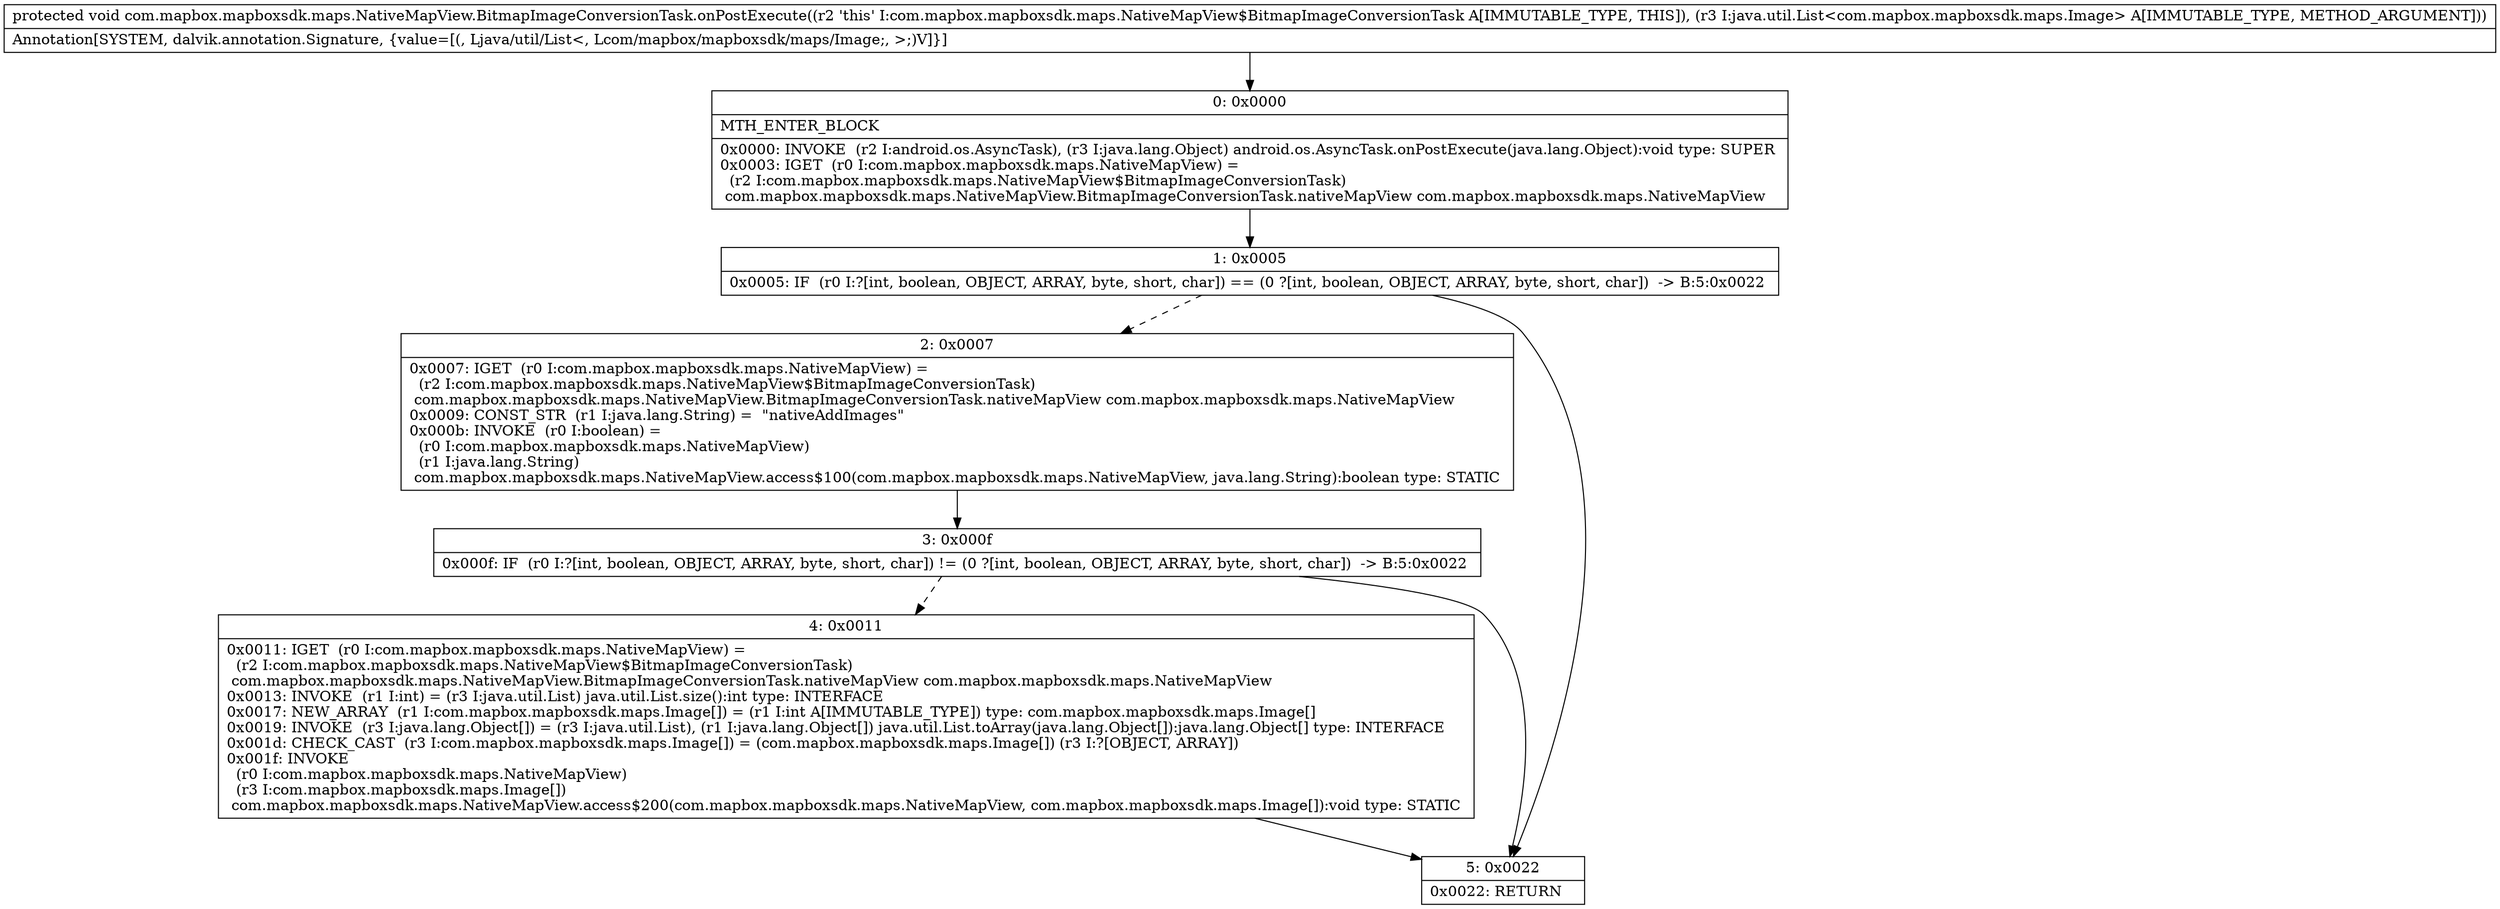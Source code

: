 digraph "CFG forcom.mapbox.mapboxsdk.maps.NativeMapView.BitmapImageConversionTask.onPostExecute(Ljava\/util\/List;)V" {
Node_0 [shape=record,label="{0\:\ 0x0000|MTH_ENTER_BLOCK\l|0x0000: INVOKE  (r2 I:android.os.AsyncTask), (r3 I:java.lang.Object) android.os.AsyncTask.onPostExecute(java.lang.Object):void type: SUPER \l0x0003: IGET  (r0 I:com.mapbox.mapboxsdk.maps.NativeMapView) = \l  (r2 I:com.mapbox.mapboxsdk.maps.NativeMapView$BitmapImageConversionTask)\l com.mapbox.mapboxsdk.maps.NativeMapView.BitmapImageConversionTask.nativeMapView com.mapbox.mapboxsdk.maps.NativeMapView \l}"];
Node_1 [shape=record,label="{1\:\ 0x0005|0x0005: IF  (r0 I:?[int, boolean, OBJECT, ARRAY, byte, short, char]) == (0 ?[int, boolean, OBJECT, ARRAY, byte, short, char])  \-\> B:5:0x0022 \l}"];
Node_2 [shape=record,label="{2\:\ 0x0007|0x0007: IGET  (r0 I:com.mapbox.mapboxsdk.maps.NativeMapView) = \l  (r2 I:com.mapbox.mapboxsdk.maps.NativeMapView$BitmapImageConversionTask)\l com.mapbox.mapboxsdk.maps.NativeMapView.BitmapImageConversionTask.nativeMapView com.mapbox.mapboxsdk.maps.NativeMapView \l0x0009: CONST_STR  (r1 I:java.lang.String) =  \"nativeAddImages\" \l0x000b: INVOKE  (r0 I:boolean) = \l  (r0 I:com.mapbox.mapboxsdk.maps.NativeMapView)\l  (r1 I:java.lang.String)\l com.mapbox.mapboxsdk.maps.NativeMapView.access$100(com.mapbox.mapboxsdk.maps.NativeMapView, java.lang.String):boolean type: STATIC \l}"];
Node_3 [shape=record,label="{3\:\ 0x000f|0x000f: IF  (r0 I:?[int, boolean, OBJECT, ARRAY, byte, short, char]) != (0 ?[int, boolean, OBJECT, ARRAY, byte, short, char])  \-\> B:5:0x0022 \l}"];
Node_4 [shape=record,label="{4\:\ 0x0011|0x0011: IGET  (r0 I:com.mapbox.mapboxsdk.maps.NativeMapView) = \l  (r2 I:com.mapbox.mapboxsdk.maps.NativeMapView$BitmapImageConversionTask)\l com.mapbox.mapboxsdk.maps.NativeMapView.BitmapImageConversionTask.nativeMapView com.mapbox.mapboxsdk.maps.NativeMapView \l0x0013: INVOKE  (r1 I:int) = (r3 I:java.util.List) java.util.List.size():int type: INTERFACE \l0x0017: NEW_ARRAY  (r1 I:com.mapbox.mapboxsdk.maps.Image[]) = (r1 I:int A[IMMUTABLE_TYPE]) type: com.mapbox.mapboxsdk.maps.Image[] \l0x0019: INVOKE  (r3 I:java.lang.Object[]) = (r3 I:java.util.List), (r1 I:java.lang.Object[]) java.util.List.toArray(java.lang.Object[]):java.lang.Object[] type: INTERFACE \l0x001d: CHECK_CAST  (r3 I:com.mapbox.mapboxsdk.maps.Image[]) = (com.mapbox.mapboxsdk.maps.Image[]) (r3 I:?[OBJECT, ARRAY]) \l0x001f: INVOKE  \l  (r0 I:com.mapbox.mapboxsdk.maps.NativeMapView)\l  (r3 I:com.mapbox.mapboxsdk.maps.Image[])\l com.mapbox.mapboxsdk.maps.NativeMapView.access$200(com.mapbox.mapboxsdk.maps.NativeMapView, com.mapbox.mapboxsdk.maps.Image[]):void type: STATIC \l}"];
Node_5 [shape=record,label="{5\:\ 0x0022|0x0022: RETURN   \l}"];
MethodNode[shape=record,label="{protected void com.mapbox.mapboxsdk.maps.NativeMapView.BitmapImageConversionTask.onPostExecute((r2 'this' I:com.mapbox.mapboxsdk.maps.NativeMapView$BitmapImageConversionTask A[IMMUTABLE_TYPE, THIS]), (r3 I:java.util.List\<com.mapbox.mapboxsdk.maps.Image\> A[IMMUTABLE_TYPE, METHOD_ARGUMENT]))  | Annotation[SYSTEM, dalvik.annotation.Signature, \{value=[(, Ljava\/util\/List\<, Lcom\/mapbox\/mapboxsdk\/maps\/Image;, \>;)V]\}]\l}"];
MethodNode -> Node_0;
Node_0 -> Node_1;
Node_1 -> Node_2[style=dashed];
Node_1 -> Node_5;
Node_2 -> Node_3;
Node_3 -> Node_4[style=dashed];
Node_3 -> Node_5;
Node_4 -> Node_5;
}

